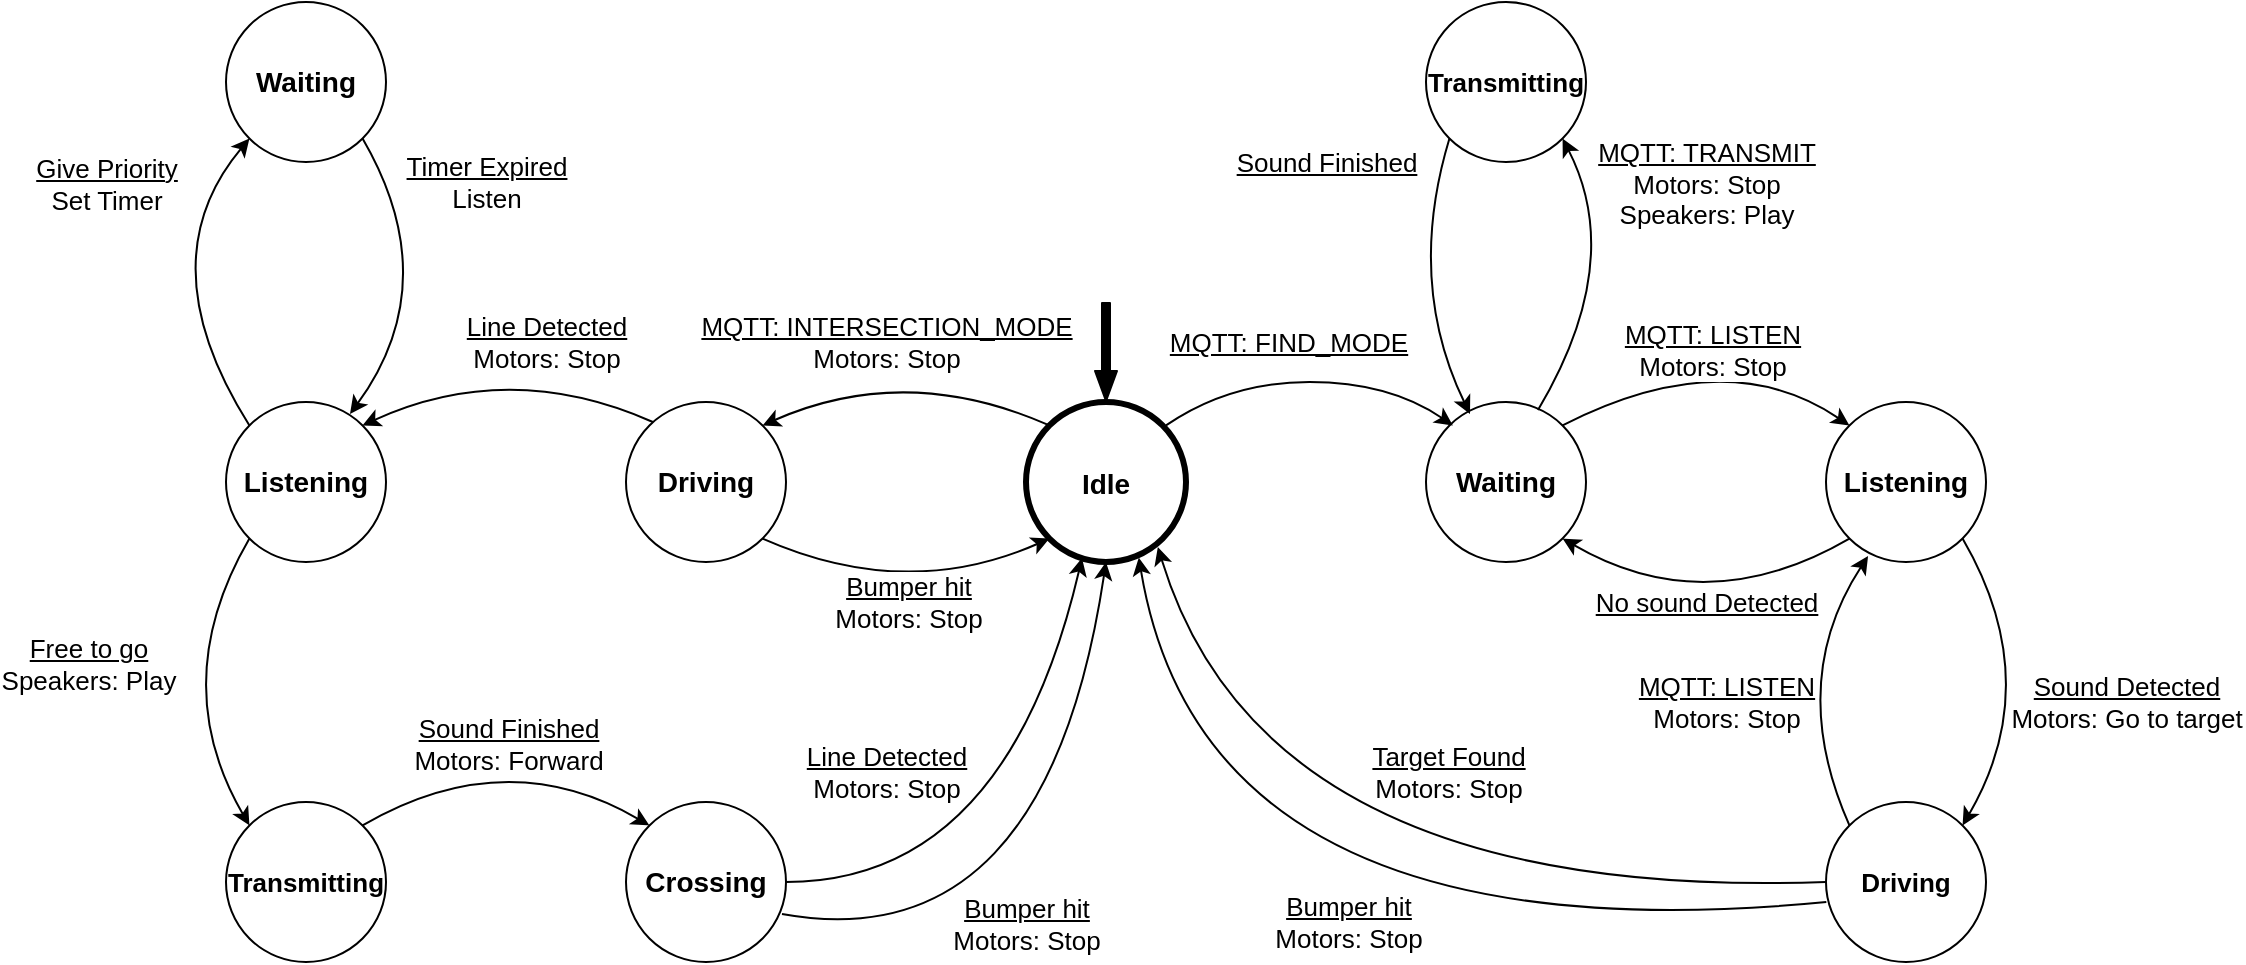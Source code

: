 <mxfile version="13.9.9" type="github">
  <diagram id="cqmuLOnTgPngLbiPMjOf" name="Page-1">
    <mxGraphModel dx="2249" dy="705" grid="1" gridSize="10" guides="1" tooltips="1" connect="1" arrows="1" fold="1" page="1" pageScale="1" pageWidth="827" pageHeight="1169" math="0" shadow="0" extFonts="Permanent Marker^https://fonts.googleapis.com/css?family=Permanent+Marker">
      <root>
        <mxCell id="0" />
        <mxCell id="1" parent="0" />
        <mxCell id="TuhP_Td-ZubxM3KAjsIt-2" value="Waiting" style="ellipse;whiteSpace=wrap;html=1;fontSize=14;fontStyle=1" parent="1" vertex="1">
          <mxGeometry x="80" y="400" width="80" height="80" as="geometry" />
        </mxCell>
        <mxCell id="TuhP_Td-ZubxM3KAjsIt-3" value="Listening" style="ellipse;whiteSpace=wrap;html=1;fontSize=14;fontStyle=1" parent="1" vertex="1">
          <mxGeometry x="280" y="400" width="80" height="80" as="geometry" />
        </mxCell>
        <mxCell id="TuhP_Td-ZubxM3KAjsIt-11" value="" style="curved=1;endArrow=classic;html=1;fontSize=14;entryX=0;entryY=0;entryDx=0;entryDy=0;exitX=1;exitY=0;exitDx=0;exitDy=0;" parent="1" source="TuhP_Td-ZubxM3KAjsIt-2" target="TuhP_Td-ZubxM3KAjsIt-3" edge="1" treatAsSingle="0">
          <mxGeometry width="50" height="50" relative="1" as="geometry">
            <mxPoint x="170" y="420" as="sourcePoint" />
            <mxPoint x="280" y="390" as="targetPoint" />
            <Array as="points">
              <mxPoint x="230" y="370" />
            </Array>
          </mxGeometry>
        </mxCell>
        <mxCell id="TuhP_Td-ZubxM3KAjsIt-15" value="&lt;u&gt;MQTT: LISTEN&lt;/u&gt;&lt;br&gt;Motors: Stop" style="edgeLabel;html=1;align=center;verticalAlign=middle;resizable=0;points=[];fontSize=13;" parent="TuhP_Td-ZubxM3KAjsIt-11" vertex="1" connectable="0">
          <mxGeometry x="0.306" y="1" relative="1" as="geometry">
            <mxPoint x="-22.15" y="-4.91" as="offset" />
          </mxGeometry>
        </mxCell>
        <mxCell id="TuhP_Td-ZubxM3KAjsIt-12" value="" style="curved=1;endArrow=classic;html=1;fontSize=14;exitX=1;exitY=1;exitDx=0;exitDy=0;entryX=1;entryY=0;entryDx=0;entryDy=0;" parent="1" source="TuhP_Td-ZubxM3KAjsIt-3" target="TuhP_Td-ZubxM3KAjsIt-50" edge="1" treatAsSingle="0">
          <mxGeometry width="50" height="50" relative="1" as="geometry">
            <mxPoint x="450.004" y="638.284" as="sourcePoint" />
            <mxPoint x="450.004" y="781.716" as="targetPoint" />
            <Array as="points">
              <mxPoint x="390" y="540" />
            </Array>
          </mxGeometry>
        </mxCell>
        <mxCell id="TuhP_Td-ZubxM3KAjsIt-20" value="&lt;u&gt;Sound Detected&lt;br&gt;&lt;/u&gt;Motors: Go to target" style="edgeLabel;html=1;align=center;verticalAlign=middle;resizable=0;points=[];fontSize=13;" parent="TuhP_Td-ZubxM3KAjsIt-12" vertex="1" connectable="0">
          <mxGeometry x="0.264" relative="1" as="geometry">
            <mxPoint x="51.08" y="-9.05" as="offset" />
          </mxGeometry>
        </mxCell>
        <mxCell id="TuhP_Td-ZubxM3KAjsIt-22" value="Transmitting" style="ellipse;whiteSpace=wrap;html=1;fontSize=13;fontStyle=1" parent="1" vertex="1">
          <mxGeometry x="80" y="200" width="80" height="80" as="geometry" />
        </mxCell>
        <mxCell id="TuhP_Td-ZubxM3KAjsIt-23" value="" style="curved=1;endArrow=classic;html=1;fontSize=14;entryX=1;entryY=1;entryDx=0;entryDy=0;exitX=0.7;exitY=0.05;exitDx=0;exitDy=0;exitPerimeter=0;" parent="1" source="TuhP_Td-ZubxM3KAjsIt-2" target="TuhP_Td-ZubxM3KAjsIt-22" edge="1" treatAsSingle="0">
          <mxGeometry width="50" height="50" relative="1" as="geometry">
            <mxPoint x="140" y="390" as="sourcePoint" />
            <mxPoint x="190" y="260" as="targetPoint" />
            <Array as="points">
              <mxPoint x="180" y="330" />
            </Array>
          </mxGeometry>
        </mxCell>
        <mxCell id="TuhP_Td-ZubxM3KAjsIt-25" value="&lt;u&gt;MQTT: TRANSMIT&lt;/u&gt;&lt;br&gt;Motors: Stop&lt;br&gt;Speakers: Play" style="edgeLabel;html=1;align=center;verticalAlign=middle;resizable=0;points=[];fontSize=13;rotation=0;" parent="TuhP_Td-ZubxM3KAjsIt-23" vertex="1" connectable="0">
          <mxGeometry x="-0.204" y="-2" relative="1" as="geometry">
            <mxPoint x="50.59" y="-61.43" as="offset" />
          </mxGeometry>
        </mxCell>
        <mxCell id="TuhP_Td-ZubxM3KAjsIt-27" value="&lt;p style=&quot;line-height: 200%&quot;&gt;Idle&lt;/p&gt;" style="ellipse;whiteSpace=wrap;html=1;fontSize=14;fontStyle=1;strokeWidth=3;" parent="1" vertex="1">
          <mxGeometry x="-120" y="400" width="80" height="80" as="geometry" />
        </mxCell>
        <mxCell id="TuhP_Td-ZubxM3KAjsIt-29" value="" style="curved=1;endArrow=classic;html=1;fontSize=14;entryX=0;entryY=0;entryDx=0;entryDy=0;exitX=1;exitY=0;exitDx=0;exitDy=0;" parent="1" edge="1" treatAsSingle="0">
          <mxGeometry width="50" height="50" relative="1" as="geometry">
            <mxPoint x="-49.996" y="411.716" as="sourcePoint" />
            <mxPoint x="93.436" y="411.716" as="targetPoint" />
            <Array as="points">
              <mxPoint x="-18.28" y="390" />
              <mxPoint x="61.72" y="390" />
            </Array>
          </mxGeometry>
        </mxCell>
        <mxCell id="TuhP_Td-ZubxM3KAjsIt-30" value="&lt;u&gt;MQTT: FIND_MODE&lt;/u&gt;" style="edgeLabel;html=1;align=center;verticalAlign=middle;resizable=0;points=[];fontSize=13;" parent="TuhP_Td-ZubxM3KAjsIt-29" vertex="1" connectable="0">
          <mxGeometry x="0.306" y="1" relative="1" as="geometry">
            <mxPoint x="-35.28" y="-19" as="offset" />
          </mxGeometry>
        </mxCell>
        <mxCell id="TuhP_Td-ZubxM3KAjsIt-31" value="Driving" style="ellipse;whiteSpace=wrap;html=1;fontSize=14;fontStyle=1" parent="1" vertex="1">
          <mxGeometry x="-320" y="400" width="80" height="80" as="geometry" />
        </mxCell>
        <mxCell id="TuhP_Td-ZubxM3KAjsIt-37" value="Listening" style="ellipse;whiteSpace=wrap;html=1;fontSize=14;fontStyle=1" parent="1" vertex="1">
          <mxGeometry x="-520" y="400" width="80" height="80" as="geometry" />
        </mxCell>
        <mxCell id="TuhP_Td-ZubxM3KAjsIt-40" value="Crossing" style="ellipse;whiteSpace=wrap;html=1;fontSize=14;fontStyle=1" parent="1" vertex="1">
          <mxGeometry x="-320" y="600" width="80" height="80" as="geometry" />
        </mxCell>
        <mxCell id="TuhP_Td-ZubxM3KAjsIt-41" value="Waiting" style="ellipse;whiteSpace=wrap;html=1;fontSize=14;fontStyle=1" parent="1" vertex="1">
          <mxGeometry x="-520" y="200" width="80" height="80" as="geometry" />
        </mxCell>
        <mxCell id="TuhP_Td-ZubxM3KAjsIt-44" value="" style="curved=1;endArrow=classic;html=1;fontSize=14;entryX=1;entryY=0;entryDx=0;entryDy=0;exitX=0;exitY=0;exitDx=0;exitDy=0;" parent="1" source="TuhP_Td-ZubxM3KAjsIt-27" target="TuhP_Td-ZubxM3KAjsIt-31" edge="1" treatAsSingle="0">
          <mxGeometry width="50" height="50" relative="1" as="geometry">
            <mxPoint x="-130" y="330" as="sourcePoint" />
            <mxPoint x="-250" y="400" as="targetPoint" />
            <Array as="points">
              <mxPoint x="-180" y="380" />
            </Array>
          </mxGeometry>
        </mxCell>
        <mxCell id="TuhP_Td-ZubxM3KAjsIt-45" value="&lt;u&gt;MQTT: INTERSECTION_MODE&lt;br&gt;&lt;/u&gt;Motors: Stop" style="edgeLabel;html=1;align=center;verticalAlign=middle;resizable=0;points=[];fontSize=13;" parent="TuhP_Td-ZubxM3KAjsIt-44" vertex="1" connectable="0">
          <mxGeometry x="0.306" y="1" relative="1" as="geometry">
            <mxPoint x="11.16" y="-20.6" as="offset" />
          </mxGeometry>
        </mxCell>
        <mxCell id="TuhP_Td-ZubxM3KAjsIt-46" value="" style="curved=1;endArrow=classic;html=1;fontSize=14;exitX=0;exitY=0;exitDx=0;exitDy=0;entryX=1;entryY=0;entryDx=0;entryDy=0;" parent="1" target="TuhP_Td-ZubxM3KAjsIt-37" edge="1" treatAsSingle="0">
          <mxGeometry width="50" height="50" relative="1" as="geometry">
            <mxPoint x="-306.564" y="409.996" as="sourcePoint" />
            <mxPoint x="-410" y="420" as="targetPoint" />
            <Array as="points">
              <mxPoint x="-378.28" y="378.28" />
            </Array>
          </mxGeometry>
        </mxCell>
        <mxCell id="TuhP_Td-ZubxM3KAjsIt-47" value="&lt;u&gt;Line Detected&lt;br&gt;&lt;/u&gt;Motors: Stop" style="edgeLabel;html=1;align=center;verticalAlign=middle;resizable=0;points=[];fontSize=13;" parent="TuhP_Td-ZubxM3KAjsIt-46" vertex="1" connectable="0">
          <mxGeometry x="0.306" y="1" relative="1" as="geometry">
            <mxPoint x="41.15" y="-19.79" as="offset" />
          </mxGeometry>
        </mxCell>
        <mxCell id="TuhP_Td-ZubxM3KAjsIt-50" value="&lt;span style=&quot;font-size: 13px&quot;&gt;Driving&lt;/span&gt;" style="ellipse;whiteSpace=wrap;html=1;fontSize=14;fontStyle=1" parent="1" vertex="1">
          <mxGeometry x="280" y="600" width="80" height="80" as="geometry" />
        </mxCell>
        <mxCell id="TuhP_Td-ZubxM3KAjsIt-51" value="" style="curved=1;endArrow=classic;html=1;fontSize=14;exitX=1;exitY=1;exitDx=0;exitDy=0;entryX=0;entryY=1;entryDx=0;entryDy=0;" parent="1" source="TuhP_Td-ZubxM3KAjsIt-31" target="TuhP_Td-ZubxM3KAjsIt-27" edge="1" treatAsSingle="0">
          <mxGeometry width="50" height="50" relative="1" as="geometry">
            <mxPoint x="-250" y="500" as="sourcePoint" />
            <mxPoint x="-107" y="510" as="targetPoint" />
            <Array as="points">
              <mxPoint x="-180" y="500" />
            </Array>
          </mxGeometry>
        </mxCell>
        <mxCell id="TuhP_Td-ZubxM3KAjsIt-52" value="&lt;u&gt;Bumper hit&lt;/u&gt;&lt;br&gt;Motors: Stop" style="edgeLabel;html=1;align=center;verticalAlign=middle;resizable=0;points=[];fontSize=13;" parent="TuhP_Td-ZubxM3KAjsIt-51" vertex="1" connectable="0">
          <mxGeometry x="0.306" y="1" relative="1" as="geometry">
            <mxPoint x="-20.98" y="10.45" as="offset" />
          </mxGeometry>
        </mxCell>
        <mxCell id="v2fPIsg1SWx9EA068CdU-4" value="" style="curved=1;endArrow=classic;html=1;fontSize=14;exitX=0;exitY=1;exitDx=0;exitDy=0;entryX=0.275;entryY=0.075;entryDx=0;entryDy=0;entryPerimeter=0;" parent="1" source="TuhP_Td-ZubxM3KAjsIt-22" target="TuhP_Td-ZubxM3KAjsIt-2" edge="1" treatAsSingle="0">
          <mxGeometry width="50" height="50" relative="1" as="geometry">
            <mxPoint x="-63.436" y="520.004" as="sourcePoint" />
            <mxPoint x="79.996" y="520.004" as="targetPoint" />
            <Array as="points">
              <mxPoint x="70" y="340" />
            </Array>
          </mxGeometry>
        </mxCell>
        <mxCell id="v2fPIsg1SWx9EA068CdU-7" value="&lt;u&gt;Sound Finished&lt;/u&gt;&lt;br&gt;" style="edgeLabel;html=1;align=center;verticalAlign=middle;resizable=0;points=[];fontSize=13;" parent="v2fPIsg1SWx9EA068CdU-4" vertex="1" connectable="0">
          <mxGeometry x="0.136" y="-15" relative="1" as="geometry">
            <mxPoint x="-30.46" y="-75.34" as="offset" />
          </mxGeometry>
        </mxCell>
        <mxCell id="v2fPIsg1SWx9EA068CdU-8" value="" style="curved=1;endArrow=classic;html=1;fontSize=14;exitX=0;exitY=1;exitDx=0;exitDy=0;entryX=0;entryY=0;entryDx=0;entryDy=0;" parent="1" source="TuhP_Td-ZubxM3KAjsIt-37" target="gtp2bWd0-n7P0y5u2XUp-1" edge="1" treatAsSingle="0">
          <mxGeometry width="50" height="50" relative="1" as="geometry">
            <mxPoint x="-296.564" y="419.996" as="sourcePoint" />
            <mxPoint x="-441.716" y="421.716" as="targetPoint" />
            <Array as="points">
              <mxPoint x="-550" y="540" />
            </Array>
          </mxGeometry>
        </mxCell>
        <mxCell id="v2fPIsg1SWx9EA068CdU-9" value="&lt;u&gt;Free to go&lt;br&gt;&lt;/u&gt;Speakers: Play" style="edgeLabel;html=1;align=center;verticalAlign=middle;resizable=0;points=[];fontSize=13;" parent="v2fPIsg1SWx9EA068CdU-8" vertex="1" connectable="0">
          <mxGeometry x="0.306" y="1" relative="1" as="geometry">
            <mxPoint x="-53.45" y="-31.14" as="offset" />
          </mxGeometry>
        </mxCell>
        <mxCell id="v2fPIsg1SWx9EA068CdU-10" value="" style="curved=1;endArrow=classic;html=1;fontSize=14;exitX=1;exitY=0.5;exitDx=0;exitDy=0;entryX=0.35;entryY=0.975;entryDx=0;entryDy=0;entryPerimeter=0;" parent="1" source="TuhP_Td-ZubxM3KAjsIt-40" target="TuhP_Td-ZubxM3KAjsIt-27" edge="1" treatAsSingle="0">
          <mxGeometry width="50" height="50" relative="1" as="geometry">
            <mxPoint x="-319.996" y="630.004" as="sourcePoint" />
            <mxPoint x="-100" y="510" as="targetPoint" />
            <Array as="points">
              <mxPoint x="-130" y="640" />
            </Array>
          </mxGeometry>
        </mxCell>
        <mxCell id="v2fPIsg1SWx9EA068CdU-11" value="&lt;u&gt;Line Detected&lt;/u&gt;&lt;br&gt;Motors: Stop" style="edgeLabel;html=1;align=center;verticalAlign=middle;resizable=0;points=[];fontSize=13;" parent="v2fPIsg1SWx9EA068CdU-10" vertex="1" connectable="0">
          <mxGeometry x="0.306" y="1" relative="1" as="geometry">
            <mxPoint x="-75.01" y="13.38" as="offset" />
          </mxGeometry>
        </mxCell>
        <mxCell id="v2fPIsg1SWx9EA068CdU-12" value="" style="curved=1;endArrow=classic;html=1;fontSize=14;exitX=0;exitY=0;exitDx=0;exitDy=0;entryX=0;entryY=1;entryDx=0;entryDy=0;" parent="1" source="TuhP_Td-ZubxM3KAjsIt-37" target="TuhP_Td-ZubxM3KAjsIt-41" edge="1" treatAsSingle="0">
          <mxGeometry width="50" height="50" relative="1" as="geometry">
            <mxPoint x="-538.284" y="403.436" as="sourcePoint" />
            <mxPoint x="-538.284" y="260.004" as="targetPoint" />
            <Array as="points">
              <mxPoint x="-560" y="330" />
            </Array>
          </mxGeometry>
        </mxCell>
        <mxCell id="v2fPIsg1SWx9EA068CdU-13" value="&lt;u&gt;Give Priority&lt;/u&gt;&lt;br&gt;Set Timer" style="edgeLabel;html=1;align=center;verticalAlign=middle;resizable=0;points=[];fontSize=13;" parent="v2fPIsg1SWx9EA068CdU-12" vertex="1" connectable="0">
          <mxGeometry x="0.136" y="-15" relative="1" as="geometry">
            <mxPoint x="-34.26" y="-46.34" as="offset" />
          </mxGeometry>
        </mxCell>
        <mxCell id="v2fPIsg1SWx9EA068CdU-17" value="" style="curved=1;endArrow=classic;html=1;fontSize=14;exitX=1;exitY=1;exitDx=0;exitDy=0;entryX=0.775;entryY=0.075;entryDx=0;entryDy=0;entryPerimeter=0;" parent="1" source="TuhP_Td-ZubxM3KAjsIt-41" target="TuhP_Td-ZubxM3KAjsIt-37" edge="1" treatAsSingle="0">
          <mxGeometry width="50" height="50" relative="1" as="geometry">
            <mxPoint x="-439.996" y="270.004" as="sourcePoint" />
            <mxPoint x="-452" y="390" as="targetPoint" />
            <Array as="points">
              <mxPoint x="-410" y="340" />
            </Array>
          </mxGeometry>
        </mxCell>
        <mxCell id="v2fPIsg1SWx9EA068CdU-18" value="&lt;u&gt;Timer Expired&lt;/u&gt;&lt;br&gt;Listen" style="edgeLabel;html=1;align=center;verticalAlign=middle;resizable=0;points=[];fontSize=13;rotation=0;" parent="v2fPIsg1SWx9EA068CdU-17" vertex="1" connectable="0">
          <mxGeometry x="-0.204" y="-2" relative="1" as="geometry">
            <mxPoint x="30.26" y="-36.34" as="offset" />
          </mxGeometry>
        </mxCell>
        <mxCell id="v2fPIsg1SWx9EA068CdU-19" value="" style="curved=1;endArrow=classic;html=1;fontSize=14;exitX=0.975;exitY=0.7;exitDx=0;exitDy=0;exitPerimeter=0;entryX=0.5;entryY=1;entryDx=0;entryDy=0;" parent="1" source="TuhP_Td-ZubxM3KAjsIt-40" target="TuhP_Td-ZubxM3KAjsIt-27" edge="1" treatAsSingle="0">
          <mxGeometry width="50" height="50" relative="1" as="geometry">
            <mxPoint x="-430" y="650" as="sourcePoint" />
            <mxPoint x="-60" y="540" as="targetPoint" />
            <Array as="points">
              <mxPoint x="-110" y="680" />
            </Array>
          </mxGeometry>
        </mxCell>
        <mxCell id="v2fPIsg1SWx9EA068CdU-20" value="&lt;u&gt;Bumper hit&lt;/u&gt;&lt;br&gt;Motors: Stop" style="edgeLabel;html=1;align=center;verticalAlign=middle;resizable=0;points=[];fontSize=13;" parent="v2fPIsg1SWx9EA068CdU-19" vertex="1" connectable="0">
          <mxGeometry x="0.306" y="1" relative="1" as="geometry">
            <mxPoint x="-21.74" y="65.03" as="offset" />
          </mxGeometry>
        </mxCell>
        <mxCell id="v2fPIsg1SWx9EA068CdU-23" value="" style="endArrow=classic;html=1;fontSize=13;entryX=0.5;entryY=0;entryDx=0;entryDy=0;shape=flexArrow;fillColor=#000000;endWidth=6;endSize=4.67;width=4;" parent="1" target="TuhP_Td-ZubxM3KAjsIt-27" edge="1">
          <mxGeometry width="50" height="50" relative="1" as="geometry">
            <mxPoint x="-80" y="350" as="sourcePoint" />
            <mxPoint x="70" y="450" as="targetPoint" />
          </mxGeometry>
        </mxCell>
        <mxCell id="v2fPIsg1SWx9EA068CdU-24" value="" style="curved=1;endArrow=classic;html=1;fontSize=14;exitX=0;exitY=0.5;exitDx=0;exitDy=0;entryX=0.824;entryY=0.907;entryDx=0;entryDy=0;entryPerimeter=0;" parent="1" source="TuhP_Td-ZubxM3KAjsIt-50" target="TuhP_Td-ZubxM3KAjsIt-27" edge="1" treatAsSingle="0">
          <mxGeometry width="50" height="50" relative="1" as="geometry">
            <mxPoint x="495" y="530" as="sourcePoint" />
            <mxPoint x="-30" y="480" as="targetPoint" />
            <Array as="points">
              <mxPoint y="650" />
            </Array>
          </mxGeometry>
        </mxCell>
        <mxCell id="v2fPIsg1SWx9EA068CdU-26" value="&lt;u&gt;Bumper hit&lt;/u&gt;&lt;br&gt;Motors: Stop" style="edgeLabel;html=1;align=center;verticalAlign=middle;resizable=0;points=[];fontSize=13;" parent="v2fPIsg1SWx9EA068CdU-24" vertex="1" connectable="0">
          <mxGeometry x="0.136" y="-35" relative="1" as="geometry">
            <mxPoint x="26.08" y="45.52" as="offset" />
          </mxGeometry>
        </mxCell>
        <mxCell id="v2fPIsg1SWx9EA068CdU-27" value="" style="curved=1;endArrow=classic;html=1;fontSize=14;exitX=0.002;exitY=0.625;exitDx=0;exitDy=0;exitPerimeter=0;entryX=0.705;entryY=0.972;entryDx=0;entryDy=0;entryPerimeter=0;" parent="1" source="TuhP_Td-ZubxM3KAjsIt-50" target="TuhP_Td-ZubxM3KAjsIt-27" edge="1" treatAsSingle="0">
          <mxGeometry width="50" height="50" relative="1" as="geometry">
            <mxPoint x="490" y="560" as="sourcePoint" />
            <mxPoint x="-60" y="490" as="targetPoint" />
            <Array as="points">
              <mxPoint x="-30" y="680" />
            </Array>
          </mxGeometry>
        </mxCell>
        <mxCell id="v2fPIsg1SWx9EA068CdU-28" value="&lt;u&gt;Target Found&lt;br&gt;&lt;/u&gt;Motors: Stop" style="edgeLabel;html=1;align=center;verticalAlign=middle;resizable=0;points=[];fontSize=13;" parent="v2fPIsg1SWx9EA068CdU-27" vertex="1" connectable="0">
          <mxGeometry x="0.136" y="-35" relative="1" as="geometry">
            <mxPoint x="105.84" y="-58.47" as="offset" />
          </mxGeometry>
        </mxCell>
        <mxCell id="v2fPIsg1SWx9EA068CdU-31" value="" style="curved=1;endArrow=classic;html=1;fontSize=14;entryX=0.263;entryY=0.963;entryDx=0;entryDy=0;entryPerimeter=0;exitX=0;exitY=0;exitDx=0;exitDy=0;" parent="1" source="TuhP_Td-ZubxM3KAjsIt-50" target="TuhP_Td-ZubxM3KAjsIt-3" edge="1">
          <mxGeometry width="50" height="50" relative="1" as="geometry">
            <mxPoint x="330" y="560" as="sourcePoint" />
            <mxPoint x="501.716" y="421.716" as="targetPoint" />
            <Array as="points">
              <mxPoint x="260" y="540" />
            </Array>
          </mxGeometry>
        </mxCell>
        <mxCell id="v2fPIsg1SWx9EA068CdU-40" value="" style="curved=1;endArrow=classic;html=1;fontSize=14;entryX=1;entryY=1;entryDx=0;entryDy=0;exitX=0;exitY=1;exitDx=0;exitDy=0;" parent="1" source="TuhP_Td-ZubxM3KAjsIt-3" target="TuhP_Td-ZubxM3KAjsIt-2" edge="1" treatAsSingle="0">
          <mxGeometry width="50" height="50" relative="1" as="geometry">
            <mxPoint x="358.284" y="478.284" as="sourcePoint" />
            <mxPoint x="501.716" y="478.284" as="targetPoint" />
            <Array as="points">
              <mxPoint x="220" y="510" />
            </Array>
          </mxGeometry>
        </mxCell>
        <mxCell id="v2fPIsg1SWx9EA068CdU-41" value="&lt;u&gt;No sound Detected&lt;/u&gt;" style="edgeLabel;html=1;align=center;verticalAlign=middle;resizable=0;points=[];fontSize=13;" parent="v2fPIsg1SWx9EA068CdU-40" vertex="1" connectable="0">
          <mxGeometry x="0.264" relative="1" as="geometry">
            <mxPoint x="18.79" y="0.93" as="offset" />
          </mxGeometry>
        </mxCell>
        <mxCell id="v2fPIsg1SWx9EA068CdU-44" value="&lt;u&gt;MQTT: LISTEN&lt;/u&gt;&lt;br&gt;Motors: Stop" style="edgeLabel;html=1;align=center;verticalAlign=middle;resizable=0;points=[];fontSize=13;" parent="1" vertex="1" connectable="0">
          <mxGeometry x="230.003" y="550.003" as="geometry" />
        </mxCell>
        <mxCell id="gtp2bWd0-n7P0y5u2XUp-1" value="Transmitting" style="ellipse;whiteSpace=wrap;html=1;fontSize=13;fontStyle=1" parent="1" vertex="1">
          <mxGeometry x="-520" y="600" width="80" height="80" as="geometry" />
        </mxCell>
        <mxCell id="gtp2bWd0-n7P0y5u2XUp-2" value="" style="curved=1;endArrow=classic;html=1;fontSize=14;exitX=1;exitY=0;exitDx=0;exitDy=0;entryX=0;entryY=0;entryDx=0;entryDy=0;" parent="1" source="gtp2bWd0-n7P0y5u2XUp-1" target="TuhP_Td-ZubxM3KAjsIt-40" edge="1" treatAsSingle="0">
          <mxGeometry width="50" height="50" relative="1" as="geometry">
            <mxPoint x="-358.284" y="478.284" as="sourcePoint" />
            <mxPoint x="-358.284" y="621.716" as="targetPoint" />
            <Array as="points">
              <mxPoint x="-380" y="570" />
            </Array>
          </mxGeometry>
        </mxCell>
        <mxCell id="gtp2bWd0-n7P0y5u2XUp-3" value="&lt;u&gt;Sound Finished&lt;br&gt;&lt;/u&gt;Motors: Forward" style="edgeLabel;html=1;align=center;verticalAlign=middle;resizable=0;points=[];fontSize=13;" parent="gtp2bWd0-n7P0y5u2XUp-2" vertex="1" connectable="0">
          <mxGeometry x="0.306" y="1" relative="1" as="geometry">
            <mxPoint x="-22.14" y="-11.72" as="offset" />
          </mxGeometry>
        </mxCell>
      </root>
    </mxGraphModel>
  </diagram>
</mxfile>
